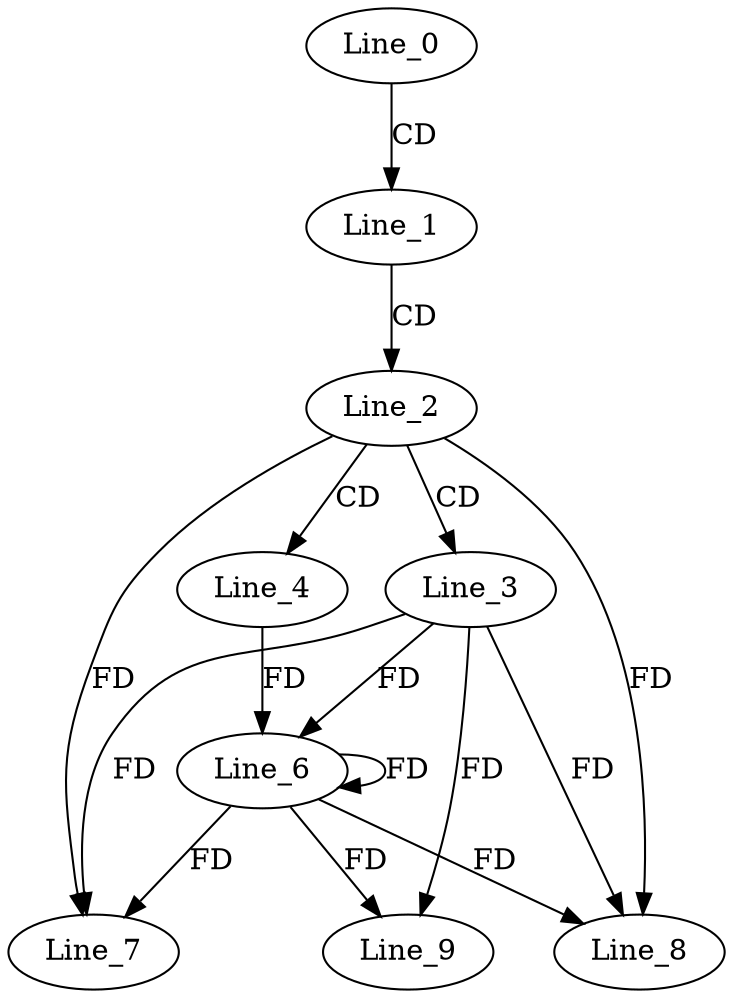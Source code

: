 digraph G {
  Line_0;
  Line_1;
  Line_2;
  Line_3;
  Line_4;
  Line_6;
  Line_6;
  Line_7;
  Line_7;
  Line_8;
  Line_8;
  Line_9;
  Line_0 -> Line_1 [ label="CD" ];
  Line_1 -> Line_2 [ label="CD" ];
  Line_2 -> Line_3 [ label="CD" ];
  Line_2 -> Line_4 [ label="CD" ];
  Line_3 -> Line_6 [ label="FD" ];
  Line_6 -> Line_6 [ label="FD" ];
  Line_4 -> Line_6 [ label="FD" ];
  Line_3 -> Line_7 [ label="FD" ];
  Line_6 -> Line_7 [ label="FD" ];
  Line_2 -> Line_7 [ label="FD" ];
  Line_3 -> Line_8 [ label="FD" ];
  Line_6 -> Line_8 [ label="FD" ];
  Line_2 -> Line_8 [ label="FD" ];
  Line_3 -> Line_9 [ label="FD" ];
  Line_6 -> Line_9 [ label="FD" ];
}
